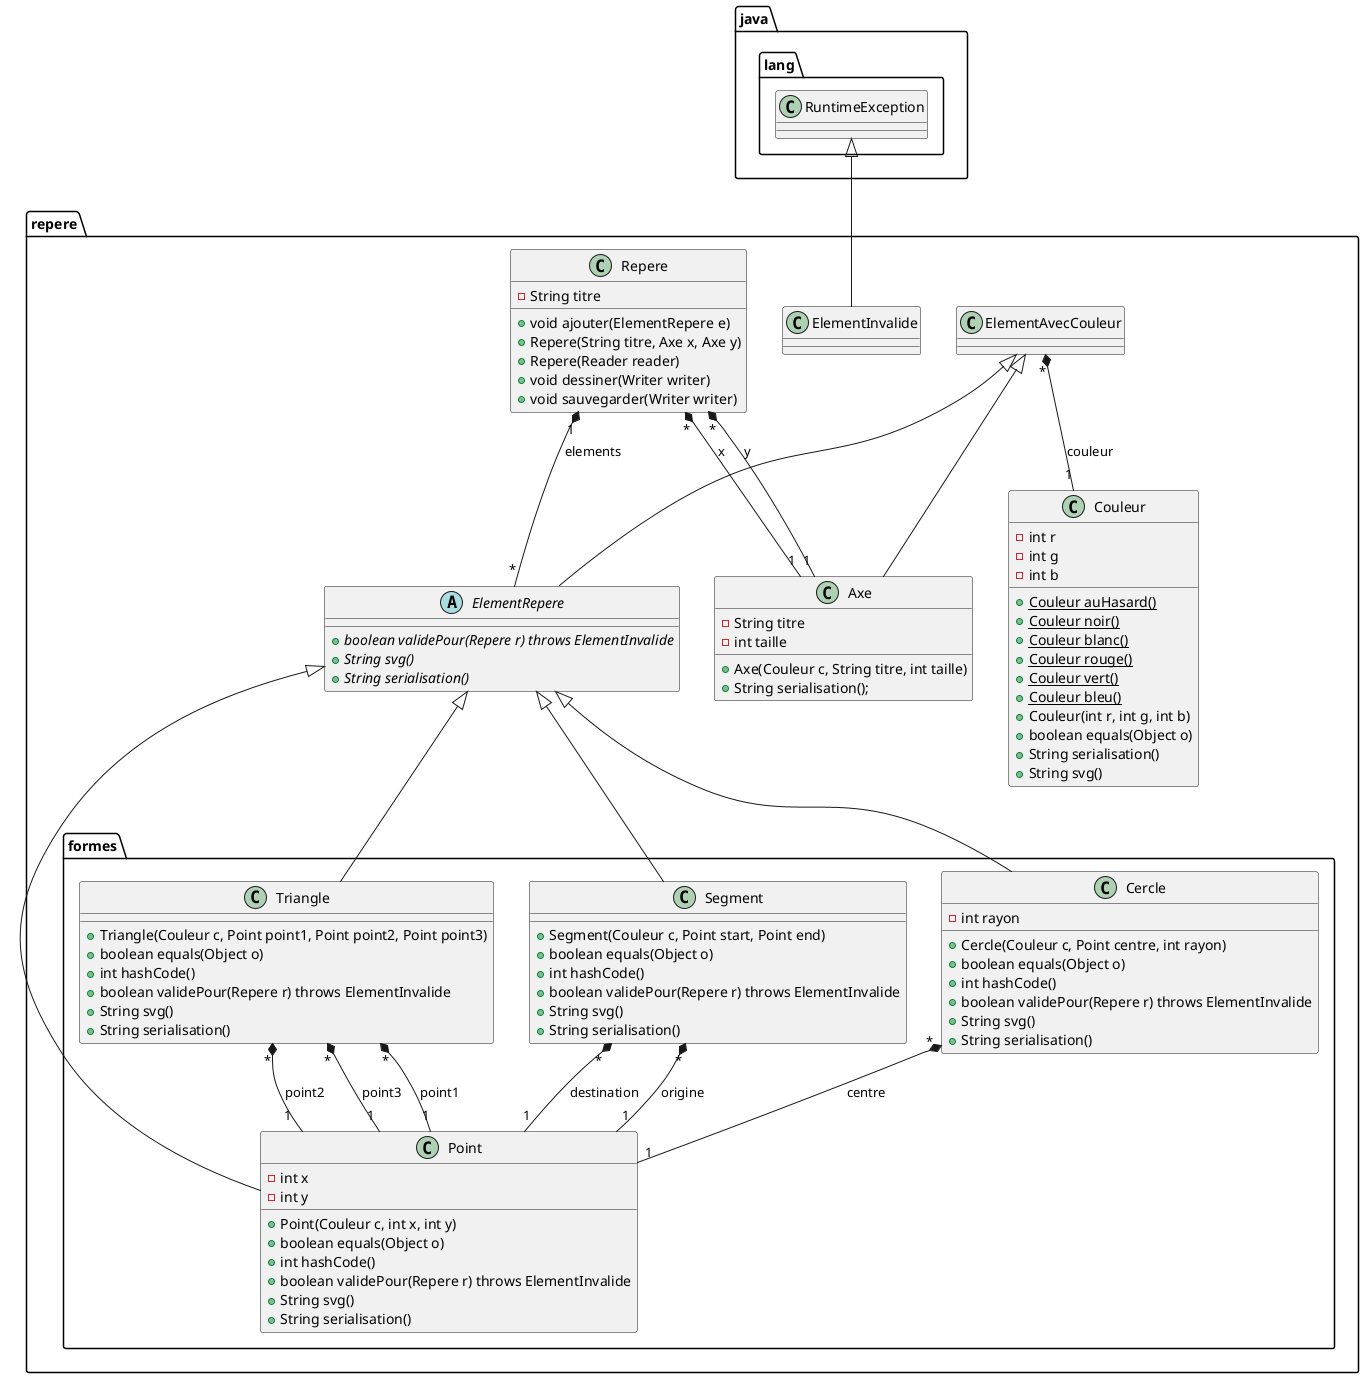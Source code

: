 @startuml design.png
package java.lang {

class RuntimeException {
}

}

package repere {

abstract class ElementRepere {
+ {abstract} boolean validePour(Repere r) throws ElementInvalide
+ {abstract} String svg()
+ {abstract} String serialisation()
}

ElementAvecCouleur <|-- Axe
ElementAvecCouleur <|-- ElementRepere
ElementAvecCouleur "*" *-- "1" Couleur : couleur

class Couleur {
- int r
- int g
- int b
+ {static} Couleur auHasard()
+ {static} Couleur noir()
+ {static} Couleur blanc()
+ {static} Couleur rouge()
+ {static} Couleur vert()
+ {static} Couleur bleu()
+ Couleur(int r, int g, int b)
+ boolean equals(Object o)
+ String serialisation()
+ String svg()
}

RuntimeException <|-- ElementInvalide

class Axe {
- String titre
- int taille
+ Axe(Couleur c, String titre, int taille)
+ String serialisation();
}

class Repere {
- String titre
+ void ajouter(ElementRepere e)
+ Repere(String titre, Axe x, Axe y)
+ Repere(Reader reader)
+ void dessiner(Writer writer)
+ void sauvegarder(Writer writer)
}

Repere "*" *-- "1" Axe : x
Repere "*" *-- "1" Axe : y
Repere "1" *-- "*" ElementRepere : elements

}

package repere.formes {

ElementRepere <|-- Segment
Segment "*" *-- "1" Point : origine
Segment "*" *-- "1" Point : destination
class Segment {
+ Segment(Couleur c, Point start, Point end)
+ boolean equals(Object o)
+ int hashCode()
+ boolean validePour(Repere r) throws ElementInvalide
+ String svg()
+ String serialisation()
}

ElementRepere <|-- Point
class Point {
- int x
- int y
+ Point(Couleur c, int x, int y)
+ boolean equals(Object o)
+ int hashCode()
+ boolean validePour(Repere r) throws ElementInvalide
+ String svg()
+ String serialisation()
}

ElementRepere <|-- Cercle
Cercle "*" *-- "1" Point : centre
class Cercle {
- int rayon
+ Cercle(Couleur c, Point centre, int rayon)
+ boolean equals(Object o)
+ int hashCode()
+ boolean validePour(Repere r) throws ElementInvalide
+ String svg()
+ String serialisation()
}

ElementRepere <|-- Triangle
Triangle "*" *-- "1" Point : point1
Triangle "*" *-- "1" Point : point2
Triangle "*" *-- "1" Point : point3
class Triangle {
+ Triangle(Couleur c, Point point1, Point point2, Point point3)
+ boolean equals(Object o)
+ int hashCode()
+ boolean validePour(Repere r) throws ElementInvalide
+ String svg()
+ String serialisation()
}

}
@enduml
